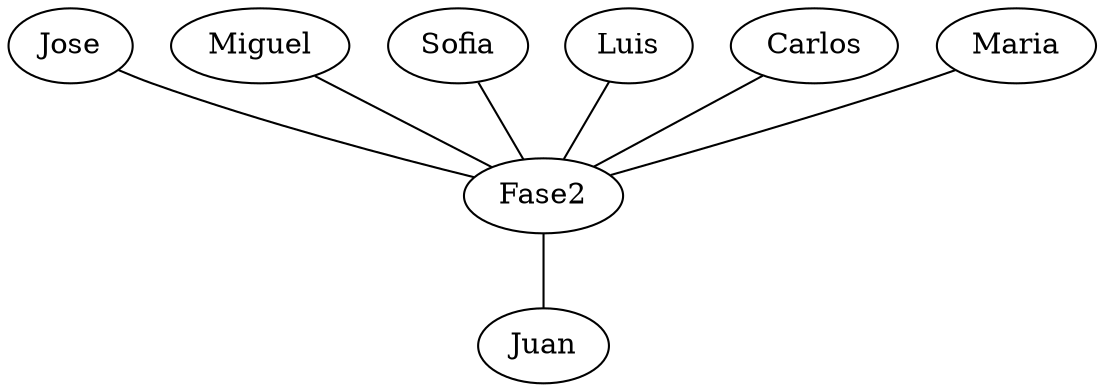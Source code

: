 digraph G{
3[label="Juan" ];
11[label="Fase2"];
11 -> 3[dir=none];
11[label="Fase2" ];
7[label="Jose"];
7 -> 11[dir=none];
9[label="Miguel"];
9 -> 11[dir=none];
10[label="Sofia"];
10 -> 11[dir=none];
5[label="Luis"];
5 -> 11[dir=none];
1[label="Carlos"];
1 -> 11[dir=none];
2[label="Maria"];
2 -> 11[dir=none];
7[label="Jose" ];
9[label="Miguel" ];
10[label="Sofia" ];
5[label="Luis" ];
1[label="Carlos" ];
2[label="Maria" ];
}
